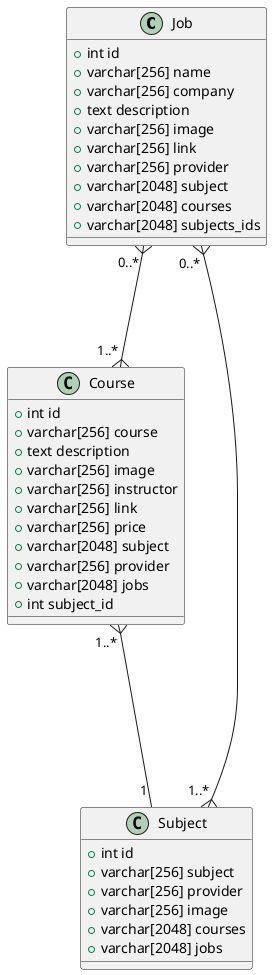@startuml
Job        "0..* " }---{ "1..* "    Course
Course     "1..* " }---- "1 "       Subject
Job        "0..* " }---{ "1..* "    Subject

class Job {
    + int id
    + varchar[256] name
    + varchar[256] company
    + text description
    + varchar[256] image
    + varchar[256] link
    + varchar[256] provider
    + varchar[2048] subject
    + varchar[2048] courses
    + varchar[2048] subjects_ids
    }

class Subject {
    + int id
    + varchar[256] subject
    + varchar[256] provider
    + varchar[256] image
    + varchar[2048] courses
    + varchar[2048] jobs
    }

class Course {
    + int id
    + varchar[256] course
    + text description
    + varchar[256] image
    + varchar[256] instructor
    + varchar[256] link
    + varchar[256] price
    + varchar[2048] subject
    + varchar[256] provider
    + varchar[2048] jobs
    + int subject_id
    }
@enduml